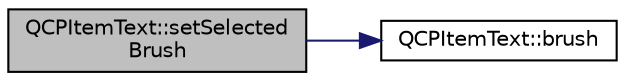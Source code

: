 digraph "QCPItemText::setSelectedBrush"
{
 // LATEX_PDF_SIZE
  edge [fontname="Helvetica",fontsize="10",labelfontname="Helvetica",labelfontsize="10"];
  node [fontname="Helvetica",fontsize="10",shape=record];
  rankdir="LR";
  Node1 [label="QCPItemText::setSelected\lBrush",height=0.2,width=0.4,color="black", fillcolor="grey75", style="filled", fontcolor="black",tooltip=" "];
  Node1 -> Node2 [color="midnightblue",fontsize="10",style="solid",fontname="Helvetica"];
  Node2 [label="QCPItemText::brush",height=0.2,width=0.4,color="black", fillcolor="white", style="filled",URL="$classQCPItemText.html#a2600b9b419f17e2e2381f5ed8267da62",tooltip=" "];
}
